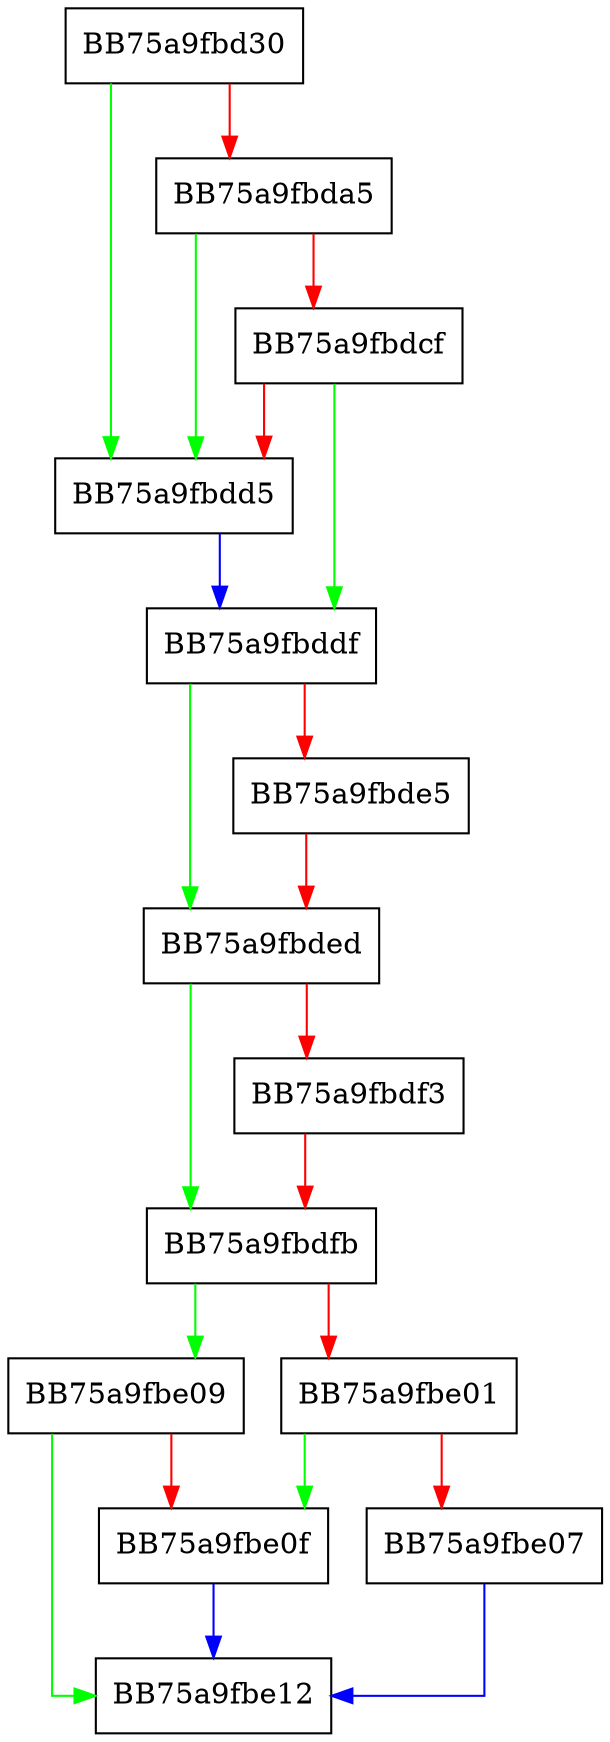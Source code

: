 digraph do_get {
  node [shape="box"];
  graph [splines=ortho];
  BB75a9fbd30 -> BB75a9fbdd5 [color="green"];
  BB75a9fbd30 -> BB75a9fbda5 [color="red"];
  BB75a9fbda5 -> BB75a9fbdd5 [color="green"];
  BB75a9fbda5 -> BB75a9fbdcf [color="red"];
  BB75a9fbdcf -> BB75a9fbddf [color="green"];
  BB75a9fbdcf -> BB75a9fbdd5 [color="red"];
  BB75a9fbdd5 -> BB75a9fbddf [color="blue"];
  BB75a9fbddf -> BB75a9fbded [color="green"];
  BB75a9fbddf -> BB75a9fbde5 [color="red"];
  BB75a9fbde5 -> BB75a9fbded [color="red"];
  BB75a9fbded -> BB75a9fbdfb [color="green"];
  BB75a9fbded -> BB75a9fbdf3 [color="red"];
  BB75a9fbdf3 -> BB75a9fbdfb [color="red"];
  BB75a9fbdfb -> BB75a9fbe09 [color="green"];
  BB75a9fbdfb -> BB75a9fbe01 [color="red"];
  BB75a9fbe01 -> BB75a9fbe0f [color="green"];
  BB75a9fbe01 -> BB75a9fbe07 [color="red"];
  BB75a9fbe07 -> BB75a9fbe12 [color="blue"];
  BB75a9fbe09 -> BB75a9fbe12 [color="green"];
  BB75a9fbe09 -> BB75a9fbe0f [color="red"];
  BB75a9fbe0f -> BB75a9fbe12 [color="blue"];
}